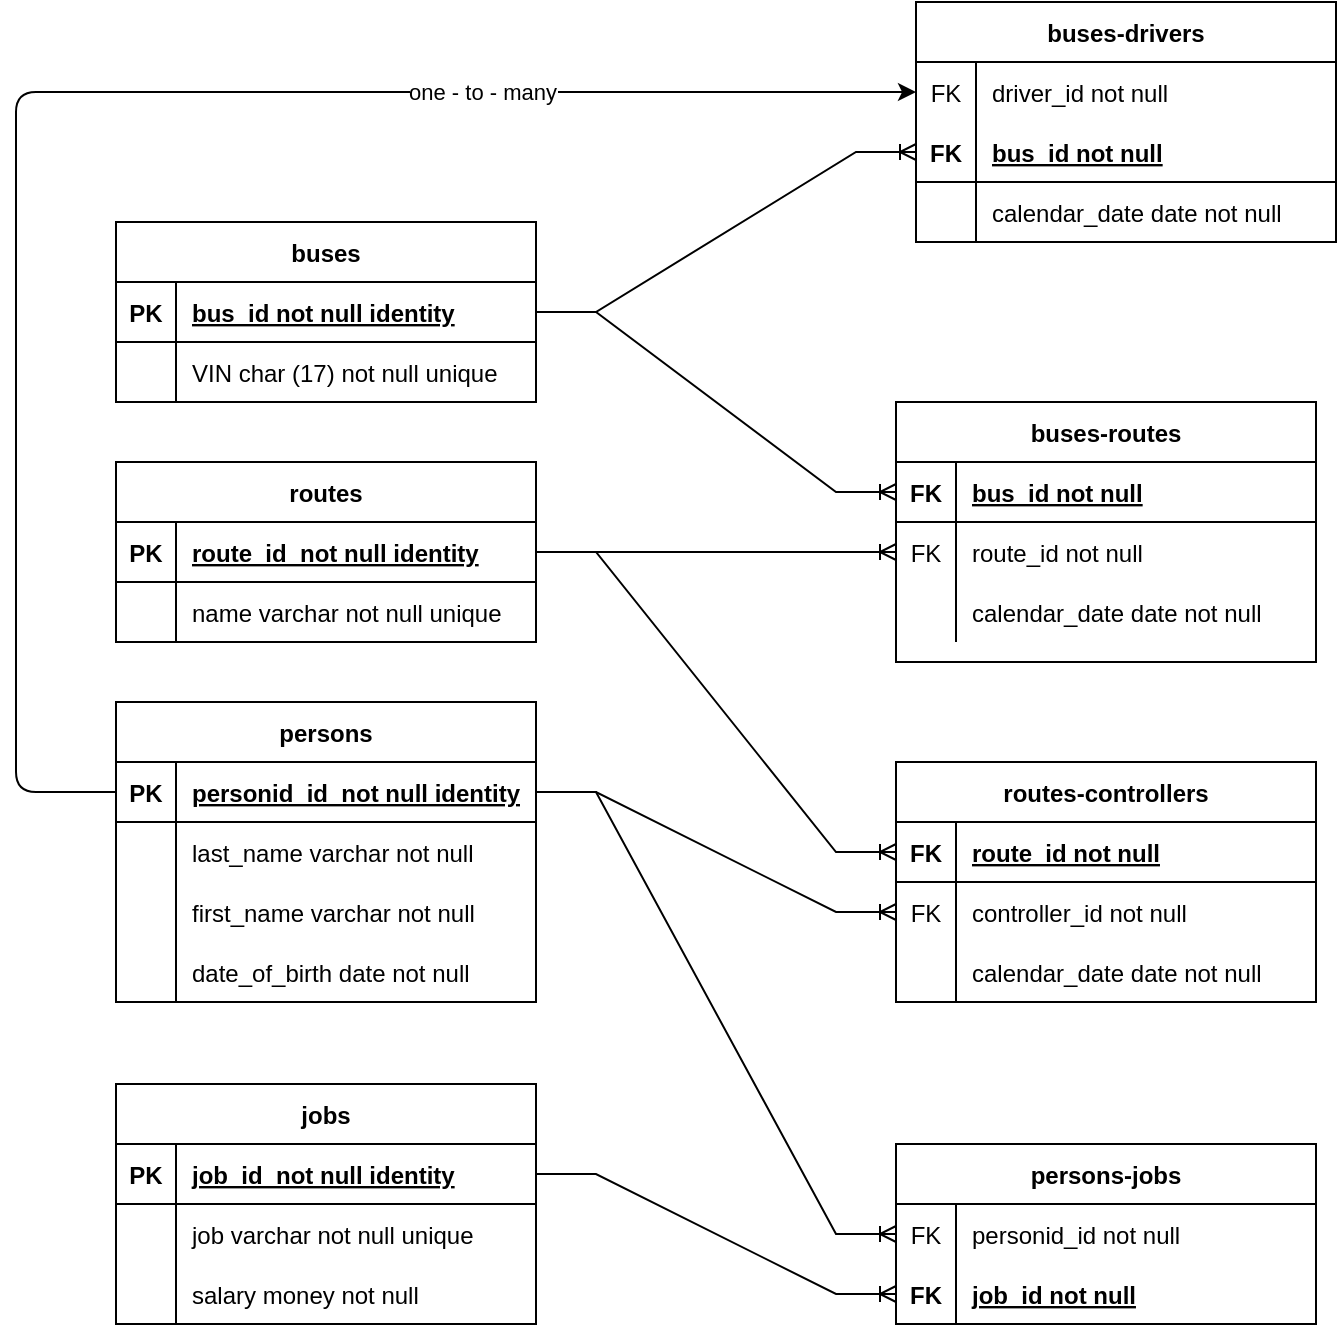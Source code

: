 <mxfile>
    <diagram id="R2lEEEUBdFMjLlhIrx00" name="Page-1">
        <mxGraphModel dx="1007" dy="920" grid="1" gridSize="10" guides="1" tooltips="1" connect="1" arrows="1" fold="1" page="1" pageScale="1" pageWidth="827" pageHeight="1169" math="0" shadow="0" extFonts="Permanent Marker^https://fonts.googleapis.com/css?family=Permanent+Marker">
            <root>
                <mxCell id="0"/>
                <mxCell id="1" parent="0"/>
                <mxCell id="C-vyLk0tnHw3VtMMgP7b-23" value="routes" style="shape=table;startSize=30;container=1;collapsible=1;childLayout=tableLayout;fixedRows=1;rowLines=0;fontStyle=1;align=center;resizeLast=1;" parent="1" vertex="1">
                    <mxGeometry x="120" y="280" width="210" height="90" as="geometry"/>
                </mxCell>
                <mxCell id="C-vyLk0tnHw3VtMMgP7b-24" value="" style="shape=partialRectangle;collapsible=0;dropTarget=0;pointerEvents=0;fillColor=none;points=[[0,0.5],[1,0.5]];portConstraint=eastwest;top=0;left=0;right=0;bottom=1;" parent="C-vyLk0tnHw3VtMMgP7b-23" vertex="1">
                    <mxGeometry y="30" width="210" height="30" as="geometry"/>
                </mxCell>
                <mxCell id="C-vyLk0tnHw3VtMMgP7b-25" value="PK" style="shape=partialRectangle;overflow=hidden;connectable=0;fillColor=none;top=0;left=0;bottom=0;right=0;fontStyle=1;" parent="C-vyLk0tnHw3VtMMgP7b-24" vertex="1">
                    <mxGeometry width="30" height="30" as="geometry">
                        <mxRectangle width="30" height="30" as="alternateBounds"/>
                    </mxGeometry>
                </mxCell>
                <mxCell id="C-vyLk0tnHw3VtMMgP7b-26" value="route_id  not null identity" style="shape=partialRectangle;overflow=hidden;connectable=0;fillColor=none;top=0;left=0;bottom=0;right=0;align=left;spacingLeft=6;fontStyle=5;" parent="C-vyLk0tnHw3VtMMgP7b-24" vertex="1">
                    <mxGeometry x="30" width="180" height="30" as="geometry">
                        <mxRectangle width="180" height="30" as="alternateBounds"/>
                    </mxGeometry>
                </mxCell>
                <mxCell id="C-vyLk0tnHw3VtMMgP7b-27" value="" style="shape=partialRectangle;collapsible=0;dropTarget=0;pointerEvents=0;fillColor=none;points=[[0,0.5],[1,0.5]];portConstraint=eastwest;top=0;left=0;right=0;bottom=0;" parent="C-vyLk0tnHw3VtMMgP7b-23" vertex="1">
                    <mxGeometry y="60" width="210" height="30" as="geometry"/>
                </mxCell>
                <mxCell id="C-vyLk0tnHw3VtMMgP7b-28" value="" style="shape=partialRectangle;overflow=hidden;connectable=0;fillColor=none;top=0;left=0;bottom=0;right=0;" parent="C-vyLk0tnHw3VtMMgP7b-27" vertex="1">
                    <mxGeometry width="30" height="30" as="geometry">
                        <mxRectangle width="30" height="30" as="alternateBounds"/>
                    </mxGeometry>
                </mxCell>
                <mxCell id="C-vyLk0tnHw3VtMMgP7b-29" value="name varchar not null unique" style="shape=partialRectangle;overflow=hidden;connectable=0;fillColor=none;top=0;left=0;bottom=0;right=0;align=left;spacingLeft=6;" parent="C-vyLk0tnHw3VtMMgP7b-27" vertex="1">
                    <mxGeometry x="30" width="180" height="30" as="geometry">
                        <mxRectangle width="180" height="30" as="alternateBounds"/>
                    </mxGeometry>
                </mxCell>
                <mxCell id="XRGWwmUHuZPhaOuZs-0l-1" value="persons" style="shape=table;startSize=30;container=1;collapsible=1;childLayout=tableLayout;fixedRows=1;rowLines=0;fontStyle=1;align=center;resizeLast=1;" parent="1" vertex="1">
                    <mxGeometry x="120" y="400" width="210" height="150" as="geometry"/>
                </mxCell>
                <mxCell id="XRGWwmUHuZPhaOuZs-0l-2" value="" style="shape=partialRectangle;collapsible=0;dropTarget=0;pointerEvents=0;fillColor=none;points=[[0,0.5],[1,0.5]];portConstraint=eastwest;top=0;left=0;right=0;bottom=1;" parent="XRGWwmUHuZPhaOuZs-0l-1" vertex="1">
                    <mxGeometry y="30" width="210" height="30" as="geometry"/>
                </mxCell>
                <mxCell id="XRGWwmUHuZPhaOuZs-0l-3" value="PK" style="shape=partialRectangle;overflow=hidden;connectable=0;fillColor=none;top=0;left=0;bottom=0;right=0;fontStyle=1;" parent="XRGWwmUHuZPhaOuZs-0l-2" vertex="1">
                    <mxGeometry width="30" height="30" as="geometry">
                        <mxRectangle width="30" height="30" as="alternateBounds"/>
                    </mxGeometry>
                </mxCell>
                <mxCell id="XRGWwmUHuZPhaOuZs-0l-4" value="personid_id  not null identity" style="shape=partialRectangle;overflow=hidden;connectable=0;fillColor=none;top=0;left=0;bottom=0;right=0;align=left;spacingLeft=6;fontStyle=5;" parent="XRGWwmUHuZPhaOuZs-0l-2" vertex="1">
                    <mxGeometry x="30" width="180" height="30" as="geometry">
                        <mxRectangle width="180" height="30" as="alternateBounds"/>
                    </mxGeometry>
                </mxCell>
                <mxCell id="XRGWwmUHuZPhaOuZs-0l-5" value="" style="shape=partialRectangle;collapsible=0;dropTarget=0;pointerEvents=0;fillColor=none;points=[[0,0.5],[1,0.5]];portConstraint=eastwest;top=0;left=0;right=0;bottom=0;" parent="XRGWwmUHuZPhaOuZs-0l-1" vertex="1">
                    <mxGeometry y="60" width="210" height="30" as="geometry"/>
                </mxCell>
                <mxCell id="XRGWwmUHuZPhaOuZs-0l-6" value="" style="shape=partialRectangle;overflow=hidden;connectable=0;fillColor=none;top=0;left=0;bottom=0;right=0;" parent="XRGWwmUHuZPhaOuZs-0l-5" vertex="1">
                    <mxGeometry width="30" height="30" as="geometry">
                        <mxRectangle width="30" height="30" as="alternateBounds"/>
                    </mxGeometry>
                </mxCell>
                <mxCell id="XRGWwmUHuZPhaOuZs-0l-7" value="last_name varchar not null" style="shape=partialRectangle;overflow=hidden;connectable=0;fillColor=none;top=0;left=0;bottom=0;right=0;align=left;spacingLeft=6;" parent="XRGWwmUHuZPhaOuZs-0l-5" vertex="1">
                    <mxGeometry x="30" width="180" height="30" as="geometry">
                        <mxRectangle width="180" height="30" as="alternateBounds"/>
                    </mxGeometry>
                </mxCell>
                <mxCell id="XRGWwmUHuZPhaOuZs-0l-8" value="" style="shape=partialRectangle;collapsible=0;dropTarget=0;pointerEvents=0;fillColor=none;points=[[0,0.5],[1,0.5]];portConstraint=eastwest;top=0;left=0;right=0;bottom=0;" parent="XRGWwmUHuZPhaOuZs-0l-1" vertex="1">
                    <mxGeometry y="90" width="210" height="30" as="geometry"/>
                </mxCell>
                <mxCell id="XRGWwmUHuZPhaOuZs-0l-9" value="" style="shape=partialRectangle;overflow=hidden;connectable=0;fillColor=none;top=0;left=0;bottom=0;right=0;" parent="XRGWwmUHuZPhaOuZs-0l-8" vertex="1">
                    <mxGeometry width="30" height="30" as="geometry">
                        <mxRectangle width="30" height="30" as="alternateBounds"/>
                    </mxGeometry>
                </mxCell>
                <mxCell id="XRGWwmUHuZPhaOuZs-0l-10" value="first_name varchar not null" style="shape=partialRectangle;overflow=hidden;connectable=0;fillColor=none;top=0;left=0;bottom=0;right=0;align=left;spacingLeft=6;" parent="XRGWwmUHuZPhaOuZs-0l-8" vertex="1">
                    <mxGeometry x="30" width="180" height="30" as="geometry">
                        <mxRectangle width="180" height="30" as="alternateBounds"/>
                    </mxGeometry>
                </mxCell>
                <mxCell id="XRGWwmUHuZPhaOuZs-0l-11" value="" style="shape=partialRectangle;collapsible=0;dropTarget=0;pointerEvents=0;fillColor=none;points=[[0,0.5],[1,0.5]];portConstraint=eastwest;top=0;left=0;right=0;bottom=0;" parent="XRGWwmUHuZPhaOuZs-0l-1" vertex="1">
                    <mxGeometry y="120" width="210" height="30" as="geometry"/>
                </mxCell>
                <mxCell id="XRGWwmUHuZPhaOuZs-0l-12" value="" style="shape=partialRectangle;overflow=hidden;connectable=0;fillColor=none;top=0;left=0;bottom=0;right=0;" parent="XRGWwmUHuZPhaOuZs-0l-11" vertex="1">
                    <mxGeometry width="30" height="30" as="geometry">
                        <mxRectangle width="30" height="30" as="alternateBounds"/>
                    </mxGeometry>
                </mxCell>
                <mxCell id="XRGWwmUHuZPhaOuZs-0l-13" value="date_of_birth date not null" style="shape=partialRectangle;overflow=hidden;connectable=0;fillColor=none;top=0;left=0;bottom=0;right=0;align=left;spacingLeft=6;" parent="XRGWwmUHuZPhaOuZs-0l-11" vertex="1">
                    <mxGeometry x="30" width="180" height="30" as="geometry">
                        <mxRectangle width="180" height="30" as="alternateBounds"/>
                    </mxGeometry>
                </mxCell>
                <mxCell id="XRGWwmUHuZPhaOuZs-0l-14" value="jobs" style="shape=table;startSize=30;container=1;collapsible=1;childLayout=tableLayout;fixedRows=1;rowLines=0;fontStyle=1;align=center;resizeLast=1;" parent="1" vertex="1">
                    <mxGeometry x="120" y="591" width="210" height="120" as="geometry"/>
                </mxCell>
                <mxCell id="XRGWwmUHuZPhaOuZs-0l-15" value="" style="shape=partialRectangle;collapsible=0;dropTarget=0;pointerEvents=0;fillColor=none;points=[[0,0.5],[1,0.5]];portConstraint=eastwest;top=0;left=0;right=0;bottom=1;" parent="XRGWwmUHuZPhaOuZs-0l-14" vertex="1">
                    <mxGeometry y="30" width="210" height="30" as="geometry"/>
                </mxCell>
                <mxCell id="XRGWwmUHuZPhaOuZs-0l-16" value="PK" style="shape=partialRectangle;overflow=hidden;connectable=0;fillColor=none;top=0;left=0;bottom=0;right=0;fontStyle=1;" parent="XRGWwmUHuZPhaOuZs-0l-15" vertex="1">
                    <mxGeometry width="30" height="30" as="geometry">
                        <mxRectangle width="30" height="30" as="alternateBounds"/>
                    </mxGeometry>
                </mxCell>
                <mxCell id="XRGWwmUHuZPhaOuZs-0l-17" value="job_id  not null identity" style="shape=partialRectangle;overflow=hidden;connectable=0;fillColor=none;top=0;left=0;bottom=0;right=0;align=left;spacingLeft=6;fontStyle=5;" parent="XRGWwmUHuZPhaOuZs-0l-15" vertex="1">
                    <mxGeometry x="30" width="180" height="30" as="geometry">
                        <mxRectangle width="180" height="30" as="alternateBounds"/>
                    </mxGeometry>
                </mxCell>
                <mxCell id="XRGWwmUHuZPhaOuZs-0l-18" value="" style="shape=partialRectangle;collapsible=0;dropTarget=0;pointerEvents=0;fillColor=none;points=[[0,0.5],[1,0.5]];portConstraint=eastwest;top=0;left=0;right=0;bottom=0;" parent="XRGWwmUHuZPhaOuZs-0l-14" vertex="1">
                    <mxGeometry y="60" width="210" height="30" as="geometry"/>
                </mxCell>
                <mxCell id="XRGWwmUHuZPhaOuZs-0l-19" value="" style="shape=partialRectangle;overflow=hidden;connectable=0;fillColor=none;top=0;left=0;bottom=0;right=0;" parent="XRGWwmUHuZPhaOuZs-0l-18" vertex="1">
                    <mxGeometry width="30" height="30" as="geometry">
                        <mxRectangle width="30" height="30" as="alternateBounds"/>
                    </mxGeometry>
                </mxCell>
                <mxCell id="XRGWwmUHuZPhaOuZs-0l-20" value="job varchar not null unique" style="shape=partialRectangle;overflow=hidden;connectable=0;fillColor=none;top=0;left=0;bottom=0;right=0;align=left;spacingLeft=6;" parent="XRGWwmUHuZPhaOuZs-0l-18" vertex="1">
                    <mxGeometry x="30" width="180" height="30" as="geometry">
                        <mxRectangle width="180" height="30" as="alternateBounds"/>
                    </mxGeometry>
                </mxCell>
                <mxCell id="XRGWwmUHuZPhaOuZs-0l-21" value="" style="shape=partialRectangle;collapsible=0;dropTarget=0;pointerEvents=0;fillColor=none;points=[[0,0.5],[1,0.5]];portConstraint=eastwest;top=0;left=0;right=0;bottom=0;" parent="XRGWwmUHuZPhaOuZs-0l-14" vertex="1">
                    <mxGeometry y="90" width="210" height="30" as="geometry"/>
                </mxCell>
                <mxCell id="XRGWwmUHuZPhaOuZs-0l-22" value="" style="shape=partialRectangle;overflow=hidden;connectable=0;fillColor=none;top=0;left=0;bottom=0;right=0;" parent="XRGWwmUHuZPhaOuZs-0l-21" vertex="1">
                    <mxGeometry width="30" height="30" as="geometry">
                        <mxRectangle width="30" height="30" as="alternateBounds"/>
                    </mxGeometry>
                </mxCell>
                <mxCell id="XRGWwmUHuZPhaOuZs-0l-23" value="salary money not null" style="shape=partialRectangle;overflow=hidden;connectable=0;fillColor=none;top=0;left=0;bottom=0;right=0;align=left;spacingLeft=6;" parent="XRGWwmUHuZPhaOuZs-0l-21" vertex="1">
                    <mxGeometry x="30" width="180" height="30" as="geometry">
                        <mxRectangle width="180" height="30" as="alternateBounds"/>
                    </mxGeometry>
                </mxCell>
                <mxCell id="XRGWwmUHuZPhaOuZs-0l-34" style="edgeStyle=orthogonalEdgeStyle;rounded=0;orthogonalLoop=1;jettySize=auto;html=1;exitX=1;exitY=0.5;exitDx=0;exitDy=0;" parent="XRGWwmUHuZPhaOuZs-0l-14" source="XRGWwmUHuZPhaOuZs-0l-18" target="XRGWwmUHuZPhaOuZs-0l-18" edge="1">
                    <mxGeometry relative="1" as="geometry"/>
                </mxCell>
                <mxCell id="XRGWwmUHuZPhaOuZs-0l-27" value="buses" style="shape=table;startSize=30;container=1;collapsible=1;childLayout=tableLayout;fixedRows=1;rowLines=0;fontStyle=1;align=center;resizeLast=1;" parent="1" vertex="1">
                    <mxGeometry x="120" y="160" width="210" height="90" as="geometry"/>
                </mxCell>
                <mxCell id="XRGWwmUHuZPhaOuZs-0l-28" value="" style="shape=partialRectangle;collapsible=0;dropTarget=0;pointerEvents=0;fillColor=none;points=[[0,0.5],[1,0.5]];portConstraint=eastwest;top=0;left=0;right=0;bottom=1;" parent="XRGWwmUHuZPhaOuZs-0l-27" vertex="1">
                    <mxGeometry y="30" width="210" height="30" as="geometry"/>
                </mxCell>
                <mxCell id="XRGWwmUHuZPhaOuZs-0l-29" value="PK" style="shape=partialRectangle;overflow=hidden;connectable=0;fillColor=none;top=0;left=0;bottom=0;right=0;fontStyle=1;" parent="XRGWwmUHuZPhaOuZs-0l-28" vertex="1">
                    <mxGeometry width="30" height="30" as="geometry">
                        <mxRectangle width="30" height="30" as="alternateBounds"/>
                    </mxGeometry>
                </mxCell>
                <mxCell id="XRGWwmUHuZPhaOuZs-0l-30" value="bus_id not null identity" style="shape=partialRectangle;overflow=hidden;connectable=0;fillColor=none;top=0;left=0;bottom=0;right=0;align=left;spacingLeft=6;fontStyle=5;" parent="XRGWwmUHuZPhaOuZs-0l-28" vertex="1">
                    <mxGeometry x="30" width="180" height="30" as="geometry">
                        <mxRectangle width="180" height="30" as="alternateBounds"/>
                    </mxGeometry>
                </mxCell>
                <mxCell id="XRGWwmUHuZPhaOuZs-0l-31" value="" style="shape=partialRectangle;collapsible=0;dropTarget=0;pointerEvents=0;fillColor=none;points=[[0,0.5],[1,0.5]];portConstraint=eastwest;top=0;left=0;right=0;bottom=0;" parent="XRGWwmUHuZPhaOuZs-0l-27" vertex="1">
                    <mxGeometry y="60" width="210" height="30" as="geometry"/>
                </mxCell>
                <mxCell id="XRGWwmUHuZPhaOuZs-0l-32" value="" style="shape=partialRectangle;overflow=hidden;connectable=0;fillColor=none;top=0;left=0;bottom=0;right=0;" parent="XRGWwmUHuZPhaOuZs-0l-31" vertex="1">
                    <mxGeometry width="30" height="30" as="geometry">
                        <mxRectangle width="30" height="30" as="alternateBounds"/>
                    </mxGeometry>
                </mxCell>
                <mxCell id="XRGWwmUHuZPhaOuZs-0l-33" value="VIN char (17) not null unique" style="shape=partialRectangle;overflow=hidden;connectable=0;fillColor=none;top=0;left=0;bottom=0;right=0;align=left;spacingLeft=6;" parent="XRGWwmUHuZPhaOuZs-0l-31" vertex="1">
                    <mxGeometry x="30" width="180" height="30" as="geometry">
                        <mxRectangle width="180" height="30" as="alternateBounds"/>
                    </mxGeometry>
                </mxCell>
                <mxCell id="XRGWwmUHuZPhaOuZs-0l-35" value="buses-routes" style="shape=table;startSize=30;container=1;collapsible=1;childLayout=tableLayout;fixedRows=1;rowLines=0;fontStyle=1;align=center;resizeLast=1;" parent="1" vertex="1">
                    <mxGeometry x="510" y="250" width="210" height="130" as="geometry"/>
                </mxCell>
                <mxCell id="XRGWwmUHuZPhaOuZs-0l-36" value="" style="shape=partialRectangle;collapsible=0;dropTarget=0;pointerEvents=0;fillColor=none;points=[[0,0.5],[1,0.5]];portConstraint=eastwest;top=0;left=0;right=0;bottom=1;" parent="XRGWwmUHuZPhaOuZs-0l-35" vertex="1">
                    <mxGeometry y="30" width="210" height="30" as="geometry"/>
                </mxCell>
                <mxCell id="XRGWwmUHuZPhaOuZs-0l-37" value="FK" style="shape=partialRectangle;overflow=hidden;connectable=0;fillColor=none;top=0;left=0;bottom=0;right=0;fontStyle=1;" parent="XRGWwmUHuZPhaOuZs-0l-36" vertex="1">
                    <mxGeometry width="30" height="30" as="geometry">
                        <mxRectangle width="30" height="30" as="alternateBounds"/>
                    </mxGeometry>
                </mxCell>
                <mxCell id="XRGWwmUHuZPhaOuZs-0l-38" value="bus_id not null" style="shape=partialRectangle;overflow=hidden;connectable=0;fillColor=none;top=0;left=0;bottom=0;right=0;align=left;spacingLeft=6;fontStyle=5;" parent="XRGWwmUHuZPhaOuZs-0l-36" vertex="1">
                    <mxGeometry x="30" width="180" height="30" as="geometry">
                        <mxRectangle width="180" height="30" as="alternateBounds"/>
                    </mxGeometry>
                </mxCell>
                <mxCell id="XRGWwmUHuZPhaOuZs-0l-39" value="" style="shape=partialRectangle;collapsible=0;dropTarget=0;pointerEvents=0;fillColor=none;points=[[0,0.5],[1,0.5]];portConstraint=eastwest;top=0;left=0;right=0;bottom=0;" parent="XRGWwmUHuZPhaOuZs-0l-35" vertex="1">
                    <mxGeometry y="60" width="210" height="30" as="geometry"/>
                </mxCell>
                <mxCell id="XRGWwmUHuZPhaOuZs-0l-40" value="FK" style="shape=partialRectangle;overflow=hidden;connectable=0;fillColor=none;top=0;left=0;bottom=0;right=0;" parent="XRGWwmUHuZPhaOuZs-0l-39" vertex="1">
                    <mxGeometry width="30" height="30" as="geometry">
                        <mxRectangle width="30" height="30" as="alternateBounds"/>
                    </mxGeometry>
                </mxCell>
                <mxCell id="XRGWwmUHuZPhaOuZs-0l-41" value="route_id not null" style="shape=partialRectangle;overflow=hidden;connectable=0;fillColor=none;top=0;left=0;bottom=0;right=0;align=left;spacingLeft=6;" parent="XRGWwmUHuZPhaOuZs-0l-39" vertex="1">
                    <mxGeometry x="30" width="180" height="30" as="geometry">
                        <mxRectangle width="180" height="30" as="alternateBounds"/>
                    </mxGeometry>
                </mxCell>
                <mxCell id="XRGWwmUHuZPhaOuZs-0l-59" value="" style="shape=partialRectangle;collapsible=0;dropTarget=0;pointerEvents=0;fillColor=none;points=[[0,0.5],[1,0.5]];portConstraint=eastwest;top=0;left=0;right=0;bottom=0;" parent="XRGWwmUHuZPhaOuZs-0l-35" vertex="1">
                    <mxGeometry y="90" width="210" height="30" as="geometry"/>
                </mxCell>
                <mxCell id="XRGWwmUHuZPhaOuZs-0l-60" value="" style="shape=partialRectangle;overflow=hidden;connectable=0;fillColor=none;top=0;left=0;bottom=0;right=0;" parent="XRGWwmUHuZPhaOuZs-0l-59" vertex="1">
                    <mxGeometry width="30" height="30" as="geometry">
                        <mxRectangle width="30" height="30" as="alternateBounds"/>
                    </mxGeometry>
                </mxCell>
                <mxCell id="XRGWwmUHuZPhaOuZs-0l-61" value="calendar_date date not null" style="shape=partialRectangle;overflow=hidden;connectable=0;fillColor=none;top=0;left=0;bottom=0;right=0;align=left;spacingLeft=6;" parent="XRGWwmUHuZPhaOuZs-0l-59" vertex="1">
                    <mxGeometry x="30" width="180" height="30" as="geometry">
                        <mxRectangle width="180" height="30" as="alternateBounds"/>
                    </mxGeometry>
                </mxCell>
                <mxCell id="XRGWwmUHuZPhaOuZs-0l-42" value="routes-controllers" style="shape=table;startSize=30;container=1;collapsible=1;childLayout=tableLayout;fixedRows=1;rowLines=0;fontStyle=1;align=center;resizeLast=1;" parent="1" vertex="1">
                    <mxGeometry x="510" y="430" width="210" height="120" as="geometry"/>
                </mxCell>
                <mxCell id="XRGWwmUHuZPhaOuZs-0l-43" value="" style="shape=partialRectangle;collapsible=0;dropTarget=0;pointerEvents=0;fillColor=none;points=[[0,0.5],[1,0.5]];portConstraint=eastwest;top=0;left=0;right=0;bottom=1;" parent="XRGWwmUHuZPhaOuZs-0l-42" vertex="1">
                    <mxGeometry y="30" width="210" height="30" as="geometry"/>
                </mxCell>
                <mxCell id="XRGWwmUHuZPhaOuZs-0l-44" value="FK" style="shape=partialRectangle;overflow=hidden;connectable=0;fillColor=none;top=0;left=0;bottom=0;right=0;fontStyle=1;" parent="XRGWwmUHuZPhaOuZs-0l-43" vertex="1">
                    <mxGeometry width="30" height="30" as="geometry">
                        <mxRectangle width="30" height="30" as="alternateBounds"/>
                    </mxGeometry>
                </mxCell>
                <mxCell id="XRGWwmUHuZPhaOuZs-0l-45" value="route_id not null" style="shape=partialRectangle;overflow=hidden;connectable=0;fillColor=none;top=0;left=0;bottom=0;right=0;align=left;spacingLeft=6;fontStyle=5;" parent="XRGWwmUHuZPhaOuZs-0l-43" vertex="1">
                    <mxGeometry x="30" width="180" height="30" as="geometry">
                        <mxRectangle width="180" height="30" as="alternateBounds"/>
                    </mxGeometry>
                </mxCell>
                <mxCell id="XRGWwmUHuZPhaOuZs-0l-46" value="" style="shape=partialRectangle;collapsible=0;dropTarget=0;pointerEvents=0;fillColor=none;points=[[0,0.5],[1,0.5]];portConstraint=eastwest;top=0;left=0;right=0;bottom=0;" parent="XRGWwmUHuZPhaOuZs-0l-42" vertex="1">
                    <mxGeometry y="60" width="210" height="30" as="geometry"/>
                </mxCell>
                <mxCell id="XRGWwmUHuZPhaOuZs-0l-47" value="FK" style="shape=partialRectangle;overflow=hidden;connectable=0;fillColor=none;top=0;left=0;bottom=0;right=0;" parent="XRGWwmUHuZPhaOuZs-0l-46" vertex="1">
                    <mxGeometry width="30" height="30" as="geometry">
                        <mxRectangle width="30" height="30" as="alternateBounds"/>
                    </mxGeometry>
                </mxCell>
                <mxCell id="XRGWwmUHuZPhaOuZs-0l-48" value="controller_id not null" style="shape=partialRectangle;overflow=hidden;connectable=0;fillColor=none;top=0;left=0;bottom=0;right=0;align=left;spacingLeft=6;" parent="XRGWwmUHuZPhaOuZs-0l-46" vertex="1">
                    <mxGeometry x="30" width="180" height="30" as="geometry">
                        <mxRectangle width="180" height="30" as="alternateBounds"/>
                    </mxGeometry>
                </mxCell>
                <mxCell id="XRGWwmUHuZPhaOuZs-0l-65" value="" style="shape=partialRectangle;collapsible=0;dropTarget=0;pointerEvents=0;fillColor=none;points=[[0,0.5],[1,0.5]];portConstraint=eastwest;top=0;left=0;right=0;bottom=0;" parent="XRGWwmUHuZPhaOuZs-0l-42" vertex="1">
                    <mxGeometry y="90" width="210" height="30" as="geometry"/>
                </mxCell>
                <mxCell id="XRGWwmUHuZPhaOuZs-0l-66" value="" style="shape=partialRectangle;overflow=hidden;connectable=0;fillColor=none;top=0;left=0;bottom=0;right=0;" parent="XRGWwmUHuZPhaOuZs-0l-65" vertex="1">
                    <mxGeometry width="30" height="30" as="geometry">
                        <mxRectangle width="30" height="30" as="alternateBounds"/>
                    </mxGeometry>
                </mxCell>
                <mxCell id="XRGWwmUHuZPhaOuZs-0l-67" value="calendar_date date not null" style="shape=partialRectangle;overflow=hidden;connectable=0;fillColor=none;top=0;left=0;bottom=0;right=0;align=left;spacingLeft=6;" parent="XRGWwmUHuZPhaOuZs-0l-65" vertex="1">
                    <mxGeometry x="30" width="180" height="30" as="geometry">
                        <mxRectangle width="180" height="30" as="alternateBounds"/>
                    </mxGeometry>
                </mxCell>
                <mxCell id="XRGWwmUHuZPhaOuZs-0l-68" value="buses-drivers" style="shape=table;startSize=30;container=1;collapsible=1;childLayout=tableLayout;fixedRows=1;rowLines=0;fontStyle=1;align=center;resizeLast=1;" parent="1" vertex="1">
                    <mxGeometry x="520" y="50" width="210" height="120" as="geometry"/>
                </mxCell>
                <mxCell id="XRGWwmUHuZPhaOuZs-0l-72" value="" style="shape=partialRectangle;collapsible=0;dropTarget=0;pointerEvents=0;fillColor=none;points=[[0,0.5],[1,0.5]];portConstraint=eastwest;top=0;left=0;right=0;bottom=0;" parent="XRGWwmUHuZPhaOuZs-0l-68" vertex="1">
                    <mxGeometry y="30" width="210" height="30" as="geometry"/>
                </mxCell>
                <mxCell id="XRGWwmUHuZPhaOuZs-0l-73" value="FK" style="shape=partialRectangle;overflow=hidden;connectable=0;fillColor=none;top=0;left=0;bottom=0;right=0;" parent="XRGWwmUHuZPhaOuZs-0l-72" vertex="1">
                    <mxGeometry width="30" height="30" as="geometry">
                        <mxRectangle width="30" height="30" as="alternateBounds"/>
                    </mxGeometry>
                </mxCell>
                <mxCell id="XRGWwmUHuZPhaOuZs-0l-74" value="driver_id not null" style="shape=partialRectangle;overflow=hidden;connectable=0;fillColor=none;top=0;left=0;bottom=0;right=0;align=left;spacingLeft=6;" parent="XRGWwmUHuZPhaOuZs-0l-72" vertex="1">
                    <mxGeometry x="30" width="180" height="30" as="geometry">
                        <mxRectangle width="180" height="30" as="alternateBounds"/>
                    </mxGeometry>
                </mxCell>
                <mxCell id="XRGWwmUHuZPhaOuZs-0l-69" value="" style="shape=partialRectangle;collapsible=0;dropTarget=0;pointerEvents=0;fillColor=none;points=[[0,0.5],[1,0.5]];portConstraint=eastwest;top=0;left=0;right=0;bottom=1;" parent="XRGWwmUHuZPhaOuZs-0l-68" vertex="1">
                    <mxGeometry y="60" width="210" height="30" as="geometry"/>
                </mxCell>
                <mxCell id="XRGWwmUHuZPhaOuZs-0l-70" value="FK" style="shape=partialRectangle;overflow=hidden;connectable=0;fillColor=none;top=0;left=0;bottom=0;right=0;fontStyle=1;" parent="XRGWwmUHuZPhaOuZs-0l-69" vertex="1">
                    <mxGeometry width="30" height="30" as="geometry">
                        <mxRectangle width="30" height="30" as="alternateBounds"/>
                    </mxGeometry>
                </mxCell>
                <mxCell id="XRGWwmUHuZPhaOuZs-0l-71" value="bus_id not null" style="shape=partialRectangle;overflow=hidden;connectable=0;fillColor=none;top=0;left=0;bottom=0;right=0;align=left;spacingLeft=6;fontStyle=5;" parent="XRGWwmUHuZPhaOuZs-0l-69" vertex="1">
                    <mxGeometry x="30" width="180" height="30" as="geometry">
                        <mxRectangle width="180" height="30" as="alternateBounds"/>
                    </mxGeometry>
                </mxCell>
                <mxCell id="XRGWwmUHuZPhaOuZs-0l-75" value="" style="shape=partialRectangle;collapsible=0;dropTarget=0;pointerEvents=0;fillColor=none;points=[[0,0.5],[1,0.5]];portConstraint=eastwest;top=0;left=0;right=0;bottom=0;" parent="XRGWwmUHuZPhaOuZs-0l-68" vertex="1">
                    <mxGeometry y="90" width="210" height="30" as="geometry"/>
                </mxCell>
                <mxCell id="XRGWwmUHuZPhaOuZs-0l-76" value="" style="shape=partialRectangle;overflow=hidden;connectable=0;fillColor=none;top=0;left=0;bottom=0;right=0;" parent="XRGWwmUHuZPhaOuZs-0l-75" vertex="1">
                    <mxGeometry width="30" height="30" as="geometry">
                        <mxRectangle width="30" height="30" as="alternateBounds"/>
                    </mxGeometry>
                </mxCell>
                <mxCell id="XRGWwmUHuZPhaOuZs-0l-77" value="calendar_date date not null" style="shape=partialRectangle;overflow=hidden;connectable=0;fillColor=none;top=0;left=0;bottom=0;right=0;align=left;spacingLeft=6;" parent="XRGWwmUHuZPhaOuZs-0l-75" vertex="1">
                    <mxGeometry x="30" width="180" height="30" as="geometry">
                        <mxRectangle width="180" height="30" as="alternateBounds"/>
                    </mxGeometry>
                </mxCell>
                <mxCell id="XRGWwmUHuZPhaOuZs-0l-78" value="" style="edgeStyle=entityRelationEdgeStyle;fontSize=12;html=1;endArrow=ERoneToMany;rounded=0;exitX=1;exitY=0.5;exitDx=0;exitDy=0;entryX=0;entryY=0.5;entryDx=0;entryDy=0;" parent="1" source="XRGWwmUHuZPhaOuZs-0l-28" target="XRGWwmUHuZPhaOuZs-0l-36" edge="1">
                    <mxGeometry width="100" height="100" relative="1" as="geometry">
                        <mxPoint x="360" y="260" as="sourcePoint"/>
                        <mxPoint x="460" y="160" as="targetPoint"/>
                    </mxGeometry>
                </mxCell>
                <mxCell id="XRGWwmUHuZPhaOuZs-0l-79" value="" style="edgeStyle=entityRelationEdgeStyle;fontSize=12;html=1;endArrow=ERoneToMany;rounded=0;exitX=1;exitY=0.5;exitDx=0;exitDy=0;entryX=0;entryY=0.5;entryDx=0;entryDy=0;" parent="1" source="XRGWwmUHuZPhaOuZs-0l-28" target="XRGWwmUHuZPhaOuZs-0l-69" edge="1">
                    <mxGeometry width="100" height="100" relative="1" as="geometry">
                        <mxPoint x="360" y="350" as="sourcePoint"/>
                        <mxPoint x="460" y="250" as="targetPoint"/>
                    </mxGeometry>
                </mxCell>
                <mxCell id="XRGWwmUHuZPhaOuZs-0l-80" value="" style="edgeStyle=entityRelationEdgeStyle;fontSize=12;html=1;endArrow=ERoneToMany;rounded=0;exitX=1;exitY=0.5;exitDx=0;exitDy=0;" parent="1" source="C-vyLk0tnHw3VtMMgP7b-24" target="XRGWwmUHuZPhaOuZs-0l-43" edge="1">
                    <mxGeometry width="100" height="100" relative="1" as="geometry">
                        <mxPoint x="430" y="460" as="sourcePoint"/>
                        <mxPoint x="530" y="360" as="targetPoint"/>
                    </mxGeometry>
                </mxCell>
                <mxCell id="XRGWwmUHuZPhaOuZs-0l-81" value="" style="edgeStyle=entityRelationEdgeStyle;fontSize=12;html=1;endArrow=ERoneToMany;rounded=0;exitX=1;exitY=0.5;exitDx=0;exitDy=0;entryX=0;entryY=0.5;entryDx=0;entryDy=0;" parent="1" source="C-vyLk0tnHw3VtMMgP7b-24" target="XRGWwmUHuZPhaOuZs-0l-39" edge="1">
                    <mxGeometry width="100" height="100" relative="1" as="geometry">
                        <mxPoint x="370" y="390" as="sourcePoint"/>
                        <mxPoint x="470" y="290" as="targetPoint"/>
                    </mxGeometry>
                </mxCell>
                <mxCell id="XRGWwmUHuZPhaOuZs-0l-82" value="persons-jobs" style="shape=table;startSize=30;container=1;collapsible=1;childLayout=tableLayout;fixedRows=1;rowLines=0;fontStyle=1;align=center;resizeLast=1;" parent="1" vertex="1">
                    <mxGeometry x="510" y="621" width="210" height="90" as="geometry"/>
                </mxCell>
                <mxCell id="XRGWwmUHuZPhaOuZs-0l-86" value="" style="shape=partialRectangle;collapsible=0;dropTarget=0;pointerEvents=0;fillColor=none;points=[[0,0.5],[1,0.5]];portConstraint=eastwest;top=0;left=0;right=0;bottom=0;" parent="XRGWwmUHuZPhaOuZs-0l-82" vertex="1">
                    <mxGeometry y="30" width="210" height="30" as="geometry"/>
                </mxCell>
                <mxCell id="XRGWwmUHuZPhaOuZs-0l-87" value="FK" style="shape=partialRectangle;overflow=hidden;connectable=0;fillColor=none;top=0;left=0;bottom=0;right=0;" parent="XRGWwmUHuZPhaOuZs-0l-86" vertex="1">
                    <mxGeometry width="30" height="30" as="geometry">
                        <mxRectangle width="30" height="30" as="alternateBounds"/>
                    </mxGeometry>
                </mxCell>
                <mxCell id="XRGWwmUHuZPhaOuZs-0l-88" value="personid_id not null" style="shape=partialRectangle;overflow=hidden;connectable=0;fillColor=none;top=0;left=0;bottom=0;right=0;align=left;spacingLeft=6;" parent="XRGWwmUHuZPhaOuZs-0l-86" vertex="1">
                    <mxGeometry x="30" width="180" height="30" as="geometry">
                        <mxRectangle width="180" height="30" as="alternateBounds"/>
                    </mxGeometry>
                </mxCell>
                <mxCell id="XRGWwmUHuZPhaOuZs-0l-83" value="" style="shape=partialRectangle;collapsible=0;dropTarget=0;pointerEvents=0;fillColor=none;points=[[0,0.5],[1,0.5]];portConstraint=eastwest;top=0;left=0;right=0;bottom=1;" parent="XRGWwmUHuZPhaOuZs-0l-82" vertex="1">
                    <mxGeometry y="60" width="210" height="30" as="geometry"/>
                </mxCell>
                <mxCell id="XRGWwmUHuZPhaOuZs-0l-84" value="FK" style="shape=partialRectangle;overflow=hidden;connectable=0;fillColor=none;top=0;left=0;bottom=0;right=0;fontStyle=1;" parent="XRGWwmUHuZPhaOuZs-0l-83" vertex="1">
                    <mxGeometry width="30" height="30" as="geometry">
                        <mxRectangle width="30" height="30" as="alternateBounds"/>
                    </mxGeometry>
                </mxCell>
                <mxCell id="XRGWwmUHuZPhaOuZs-0l-85" value="job_id not null" style="shape=partialRectangle;overflow=hidden;connectable=0;fillColor=none;top=0;left=0;bottom=0;right=0;align=left;spacingLeft=6;fontStyle=5;" parent="XRGWwmUHuZPhaOuZs-0l-83" vertex="1">
                    <mxGeometry x="30" width="180" height="30" as="geometry">
                        <mxRectangle width="180" height="30" as="alternateBounds"/>
                    </mxGeometry>
                </mxCell>
                <mxCell id="XRGWwmUHuZPhaOuZs-0l-92" value="" style="edgeStyle=entityRelationEdgeStyle;fontSize=12;html=1;endArrow=ERoneToMany;rounded=0;entryX=0;entryY=0.5;entryDx=0;entryDy=0;exitX=1;exitY=0.5;exitDx=0;exitDy=0;" parent="1" source="XRGWwmUHuZPhaOuZs-0l-15" target="XRGWwmUHuZPhaOuZs-0l-83" edge="1">
                    <mxGeometry width="100" height="100" relative="1" as="geometry">
                        <mxPoint x="340" y="640" as="sourcePoint"/>
                        <mxPoint x="440" y="540" as="targetPoint"/>
                    </mxGeometry>
                </mxCell>
                <mxCell id="XRGWwmUHuZPhaOuZs-0l-93" value="" style="edgeStyle=entityRelationEdgeStyle;fontSize=12;html=1;endArrow=ERoneToMany;rounded=0;exitX=1;exitY=0.5;exitDx=0;exitDy=0;" parent="1" source="XRGWwmUHuZPhaOuZs-0l-2" target="XRGWwmUHuZPhaOuZs-0l-86" edge="1">
                    <mxGeometry width="100" height="100" relative="1" as="geometry">
                        <mxPoint x="330" y="460" as="sourcePoint"/>
                        <mxPoint x="430" y="360" as="targetPoint"/>
                    </mxGeometry>
                </mxCell>
                <mxCell id="XRGWwmUHuZPhaOuZs-0l-94" value="" style="edgeStyle=entityRelationEdgeStyle;fontSize=12;html=1;endArrow=ERoneToMany;rounded=0;exitX=1;exitY=0.5;exitDx=0;exitDy=0;entryX=0;entryY=0.5;entryDx=0;entryDy=0;" parent="1" source="XRGWwmUHuZPhaOuZs-0l-2" target="XRGWwmUHuZPhaOuZs-0l-46" edge="1">
                    <mxGeometry width="100" height="100" relative="1" as="geometry">
                        <mxPoint x="330" y="450" as="sourcePoint"/>
                        <mxPoint x="430" y="350" as="targetPoint"/>
                    </mxGeometry>
                </mxCell>
                <mxCell id="4" style="edgeStyle=elbowEdgeStyle;elbow=vertical;html=1;exitX=0;exitY=0.5;exitDx=0;exitDy=0;entryX=0;entryY=0.5;entryDx=0;entryDy=0;" edge="1" parent="1" source="XRGWwmUHuZPhaOuZs-0l-2" target="XRGWwmUHuZPhaOuZs-0l-72">
                    <mxGeometry relative="1" as="geometry">
                        <Array as="points">
                            <mxPoint x="70" y="270"/>
                        </Array>
                    </mxGeometry>
                </mxCell>
                <mxCell id="5" value="one - to - many" style="edgeLabel;html=1;align=center;verticalAlign=middle;resizable=0;points=[];" vertex="1" connectable="0" parent="4">
                    <mxGeometry x="0.489" relative="1" as="geometry">
                        <mxPoint as="offset"/>
                    </mxGeometry>
                </mxCell>
            </root>
        </mxGraphModel>
    </diagram>
</mxfile>